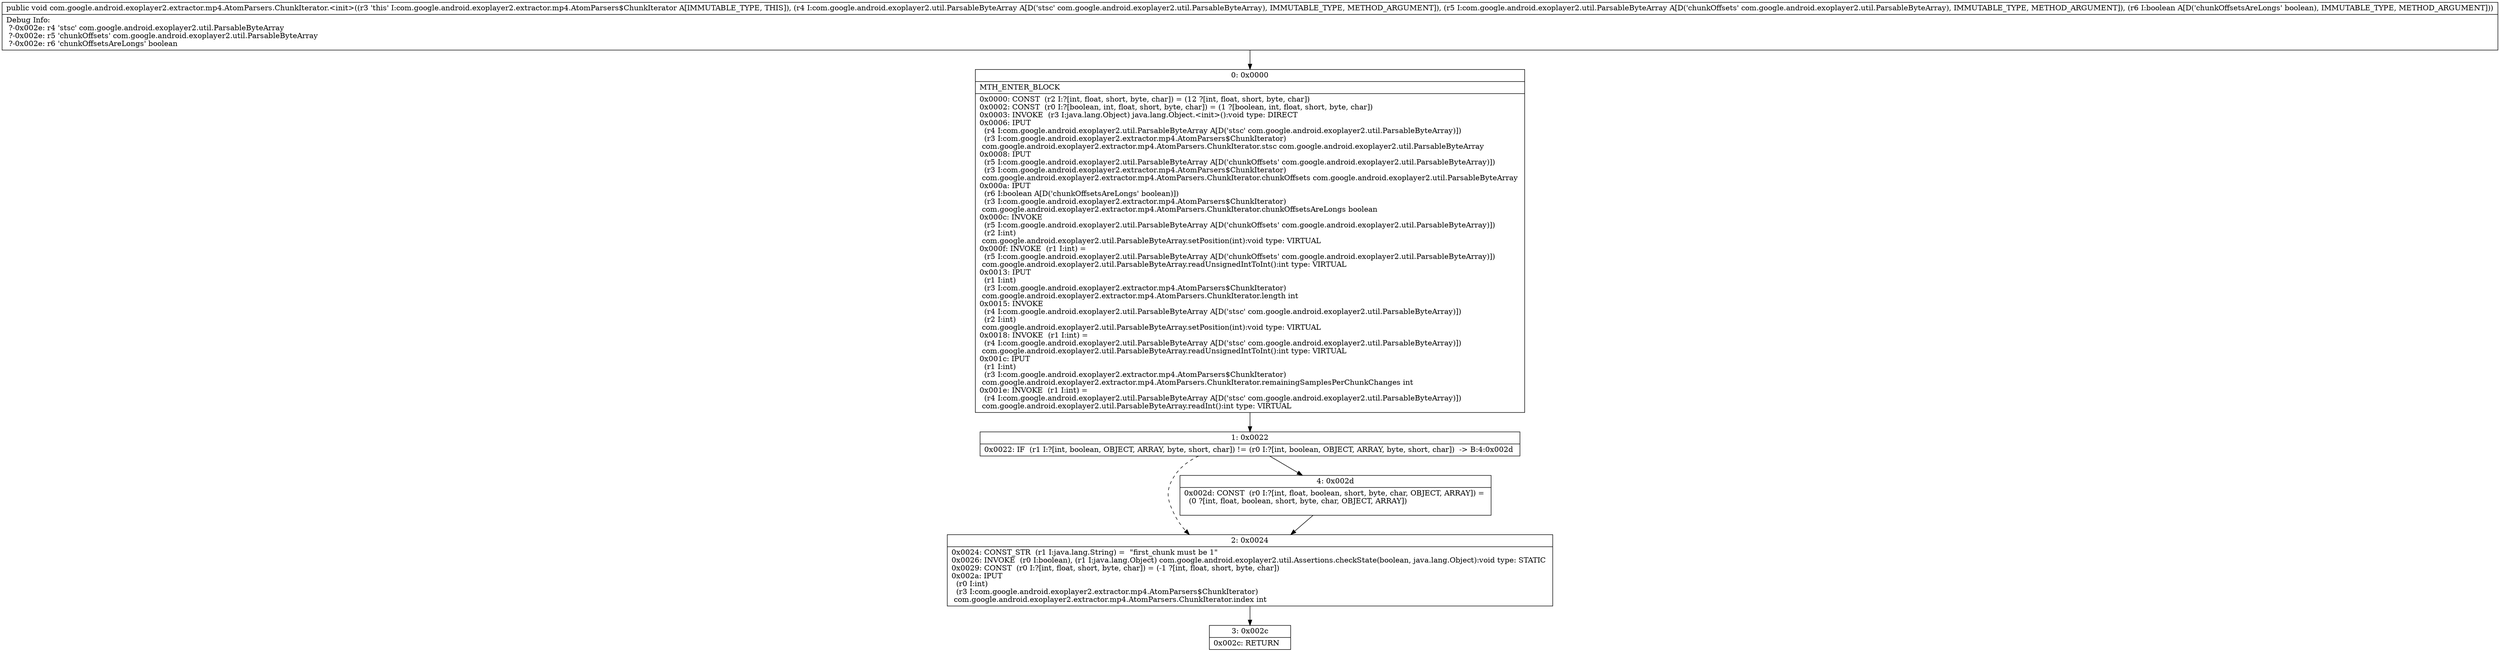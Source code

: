 digraph "CFG forcom.google.android.exoplayer2.extractor.mp4.AtomParsers.ChunkIterator.\<init\>(Lcom\/google\/android\/exoplayer2\/util\/ParsableByteArray;Lcom\/google\/android\/exoplayer2\/util\/ParsableByteArray;Z)V" {
Node_0 [shape=record,label="{0\:\ 0x0000|MTH_ENTER_BLOCK\l|0x0000: CONST  (r2 I:?[int, float, short, byte, char]) = (12 ?[int, float, short, byte, char]) \l0x0002: CONST  (r0 I:?[boolean, int, float, short, byte, char]) = (1 ?[boolean, int, float, short, byte, char]) \l0x0003: INVOKE  (r3 I:java.lang.Object) java.lang.Object.\<init\>():void type: DIRECT \l0x0006: IPUT  \l  (r4 I:com.google.android.exoplayer2.util.ParsableByteArray A[D('stsc' com.google.android.exoplayer2.util.ParsableByteArray)])\l  (r3 I:com.google.android.exoplayer2.extractor.mp4.AtomParsers$ChunkIterator)\l com.google.android.exoplayer2.extractor.mp4.AtomParsers.ChunkIterator.stsc com.google.android.exoplayer2.util.ParsableByteArray \l0x0008: IPUT  \l  (r5 I:com.google.android.exoplayer2.util.ParsableByteArray A[D('chunkOffsets' com.google.android.exoplayer2.util.ParsableByteArray)])\l  (r3 I:com.google.android.exoplayer2.extractor.mp4.AtomParsers$ChunkIterator)\l com.google.android.exoplayer2.extractor.mp4.AtomParsers.ChunkIterator.chunkOffsets com.google.android.exoplayer2.util.ParsableByteArray \l0x000a: IPUT  \l  (r6 I:boolean A[D('chunkOffsetsAreLongs' boolean)])\l  (r3 I:com.google.android.exoplayer2.extractor.mp4.AtomParsers$ChunkIterator)\l com.google.android.exoplayer2.extractor.mp4.AtomParsers.ChunkIterator.chunkOffsetsAreLongs boolean \l0x000c: INVOKE  \l  (r5 I:com.google.android.exoplayer2.util.ParsableByteArray A[D('chunkOffsets' com.google.android.exoplayer2.util.ParsableByteArray)])\l  (r2 I:int)\l com.google.android.exoplayer2.util.ParsableByteArray.setPosition(int):void type: VIRTUAL \l0x000f: INVOKE  (r1 I:int) = \l  (r5 I:com.google.android.exoplayer2.util.ParsableByteArray A[D('chunkOffsets' com.google.android.exoplayer2.util.ParsableByteArray)])\l com.google.android.exoplayer2.util.ParsableByteArray.readUnsignedIntToInt():int type: VIRTUAL \l0x0013: IPUT  \l  (r1 I:int)\l  (r3 I:com.google.android.exoplayer2.extractor.mp4.AtomParsers$ChunkIterator)\l com.google.android.exoplayer2.extractor.mp4.AtomParsers.ChunkIterator.length int \l0x0015: INVOKE  \l  (r4 I:com.google.android.exoplayer2.util.ParsableByteArray A[D('stsc' com.google.android.exoplayer2.util.ParsableByteArray)])\l  (r2 I:int)\l com.google.android.exoplayer2.util.ParsableByteArray.setPosition(int):void type: VIRTUAL \l0x0018: INVOKE  (r1 I:int) = \l  (r4 I:com.google.android.exoplayer2.util.ParsableByteArray A[D('stsc' com.google.android.exoplayer2.util.ParsableByteArray)])\l com.google.android.exoplayer2.util.ParsableByteArray.readUnsignedIntToInt():int type: VIRTUAL \l0x001c: IPUT  \l  (r1 I:int)\l  (r3 I:com.google.android.exoplayer2.extractor.mp4.AtomParsers$ChunkIterator)\l com.google.android.exoplayer2.extractor.mp4.AtomParsers.ChunkIterator.remainingSamplesPerChunkChanges int \l0x001e: INVOKE  (r1 I:int) = \l  (r4 I:com.google.android.exoplayer2.util.ParsableByteArray A[D('stsc' com.google.android.exoplayer2.util.ParsableByteArray)])\l com.google.android.exoplayer2.util.ParsableByteArray.readInt():int type: VIRTUAL \l}"];
Node_1 [shape=record,label="{1\:\ 0x0022|0x0022: IF  (r1 I:?[int, boolean, OBJECT, ARRAY, byte, short, char]) != (r0 I:?[int, boolean, OBJECT, ARRAY, byte, short, char])  \-\> B:4:0x002d \l}"];
Node_2 [shape=record,label="{2\:\ 0x0024|0x0024: CONST_STR  (r1 I:java.lang.String) =  \"first_chunk must be 1\" \l0x0026: INVOKE  (r0 I:boolean), (r1 I:java.lang.Object) com.google.android.exoplayer2.util.Assertions.checkState(boolean, java.lang.Object):void type: STATIC \l0x0029: CONST  (r0 I:?[int, float, short, byte, char]) = (\-1 ?[int, float, short, byte, char]) \l0x002a: IPUT  \l  (r0 I:int)\l  (r3 I:com.google.android.exoplayer2.extractor.mp4.AtomParsers$ChunkIterator)\l com.google.android.exoplayer2.extractor.mp4.AtomParsers.ChunkIterator.index int \l}"];
Node_3 [shape=record,label="{3\:\ 0x002c|0x002c: RETURN   \l}"];
Node_4 [shape=record,label="{4\:\ 0x002d|0x002d: CONST  (r0 I:?[int, float, boolean, short, byte, char, OBJECT, ARRAY]) = \l  (0 ?[int, float, boolean, short, byte, char, OBJECT, ARRAY])\l \l}"];
MethodNode[shape=record,label="{public void com.google.android.exoplayer2.extractor.mp4.AtomParsers.ChunkIterator.\<init\>((r3 'this' I:com.google.android.exoplayer2.extractor.mp4.AtomParsers$ChunkIterator A[IMMUTABLE_TYPE, THIS]), (r4 I:com.google.android.exoplayer2.util.ParsableByteArray A[D('stsc' com.google.android.exoplayer2.util.ParsableByteArray), IMMUTABLE_TYPE, METHOD_ARGUMENT]), (r5 I:com.google.android.exoplayer2.util.ParsableByteArray A[D('chunkOffsets' com.google.android.exoplayer2.util.ParsableByteArray), IMMUTABLE_TYPE, METHOD_ARGUMENT]), (r6 I:boolean A[D('chunkOffsetsAreLongs' boolean), IMMUTABLE_TYPE, METHOD_ARGUMENT]))  | Debug Info:\l  ?\-0x002e: r4 'stsc' com.google.android.exoplayer2.util.ParsableByteArray\l  ?\-0x002e: r5 'chunkOffsets' com.google.android.exoplayer2.util.ParsableByteArray\l  ?\-0x002e: r6 'chunkOffsetsAreLongs' boolean\l}"];
MethodNode -> Node_0;
Node_0 -> Node_1;
Node_1 -> Node_2[style=dashed];
Node_1 -> Node_4;
Node_2 -> Node_3;
Node_4 -> Node_2;
}

